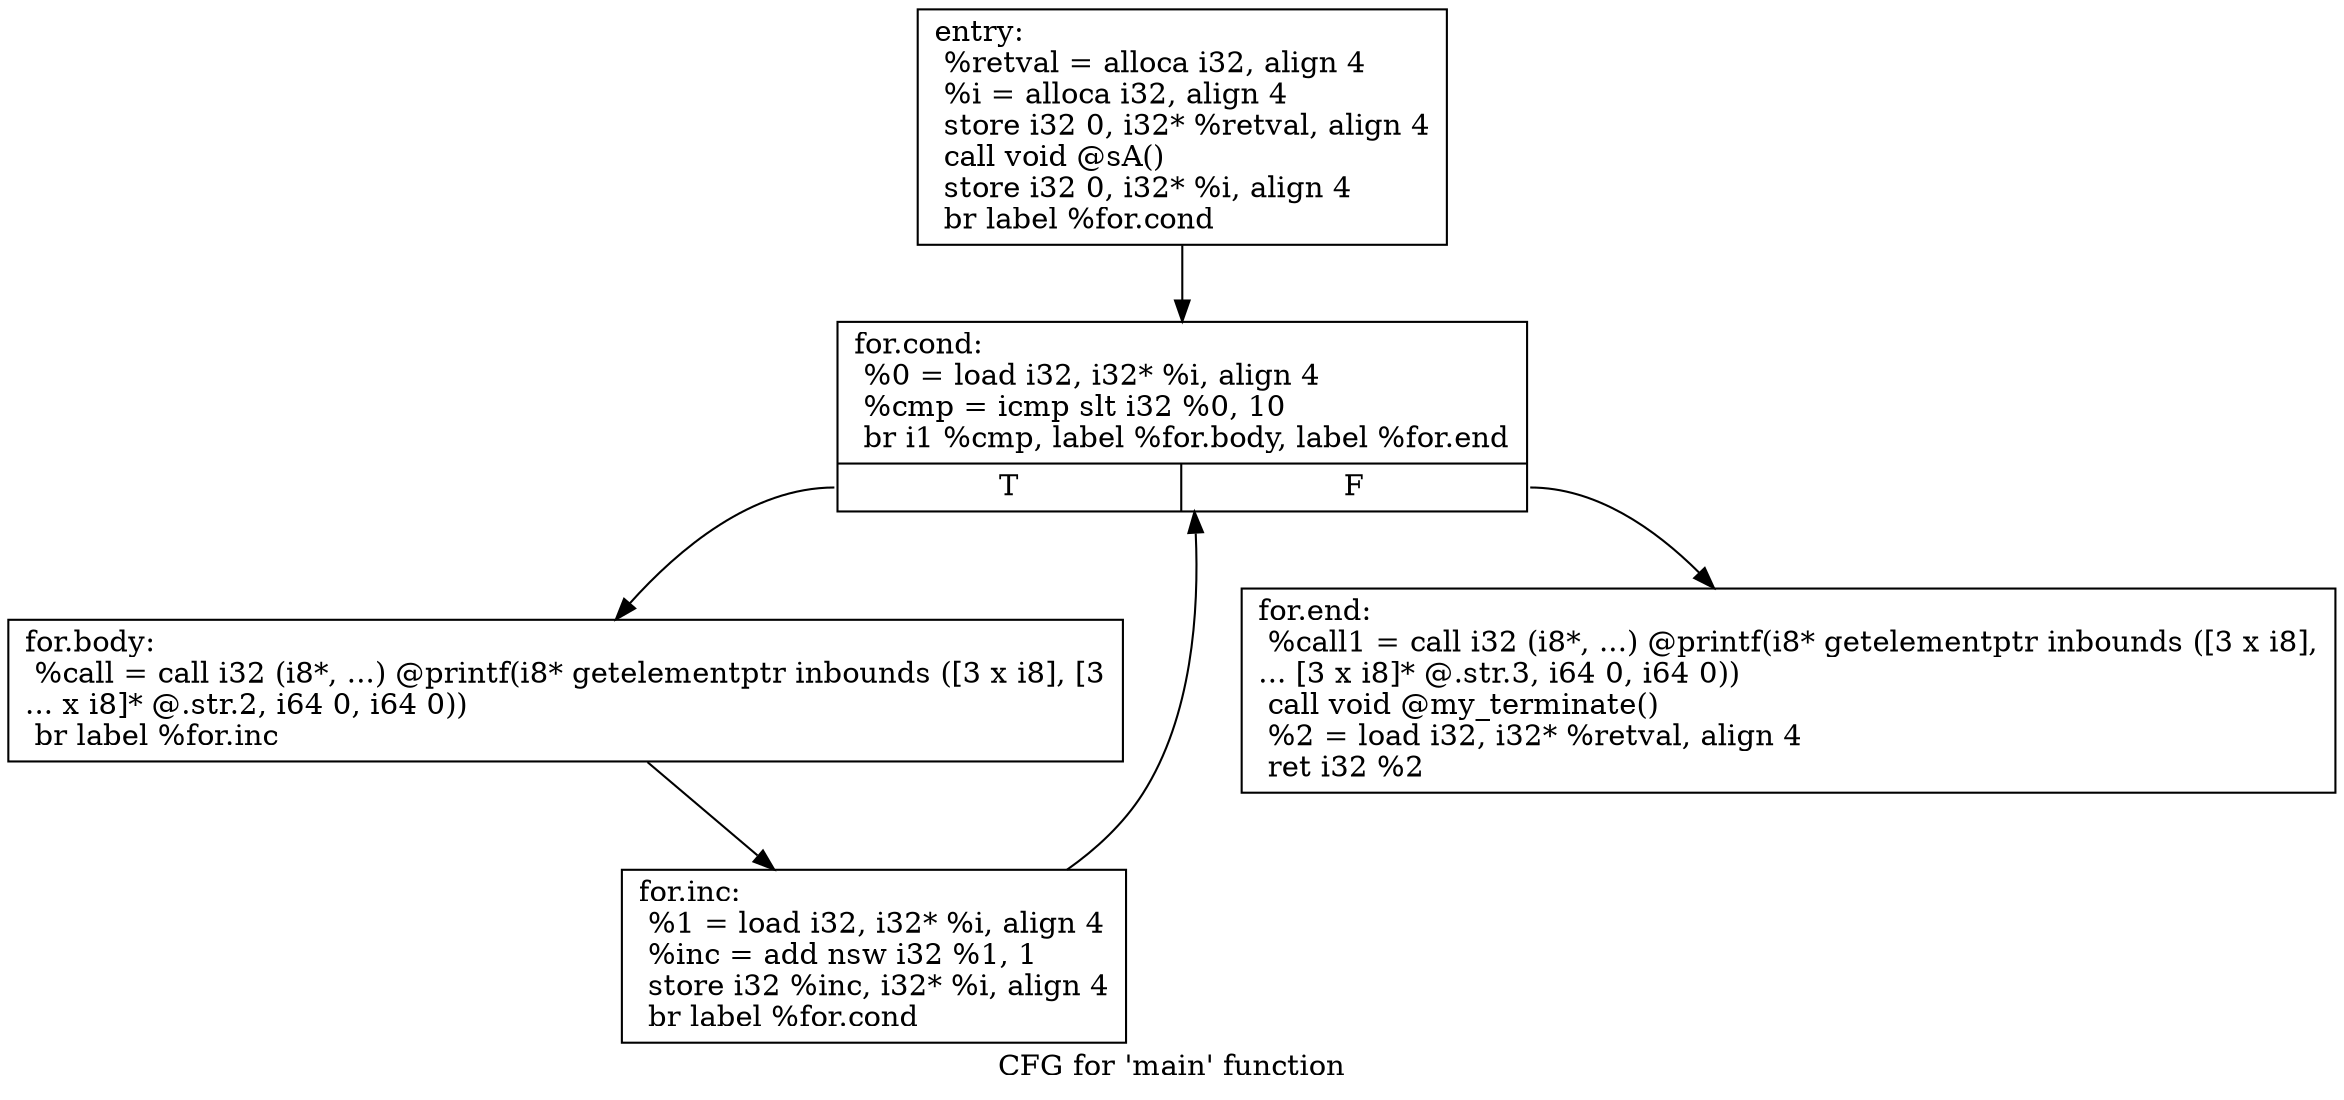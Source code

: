 digraph "CFG for 'main' function" {
	label="CFG for 'main' function";

	Node0x162e4a0 [shape=record,label="{entry:\l  %retval = alloca i32, align 4\l  %i = alloca i32, align 4\l  store i32 0, i32* %retval, align 4\l  call void @sA()\l  store i32 0, i32* %i, align 4\l  br label %for.cond\l}"];
	Node0x162e4a0 -> Node0x162e890;
	Node0x162e890 [shape=record,label="{for.cond:                                         \l  %0 = load i32, i32* %i, align 4\l  %cmp = icmp slt i32 %0, 10\l  br i1 %cmp, label %for.body, label %for.end\l|{<s0>T|<s1>F}}"];
	Node0x162e890:s0 -> Node0x162eab0;
	Node0x162e890:s1 -> Node0x162eb90;
	Node0x162eab0 [shape=record,label="{for.body:                                         \l  %call = call i32 (i8*, ...) @printf(i8* getelementptr inbounds ([3 x i8], [3\l... x i8]* @.str.2, i64 0, i64 0))\l  br label %for.inc\l}"];
	Node0x162eab0 -> Node0x162edd0;
	Node0x162edd0 [shape=record,label="{for.inc:                                          \l  %1 = load i32, i32* %i, align 4\l  %inc = add nsw i32 %1, 1\l  store i32 %inc, i32* %i, align 4\l  br label %for.cond\l}"];
	Node0x162edd0 -> Node0x162e890;
	Node0x162eb90 [shape=record,label="{for.end:                                          \l  %call1 = call i32 (i8*, ...) @printf(i8* getelementptr inbounds ([3 x i8],\l... [3 x i8]* @.str.3, i64 0, i64 0))\l  call void @my_terminate()\l  %2 = load i32, i32* %retval, align 4\l  ret i32 %2\l}"];
}
